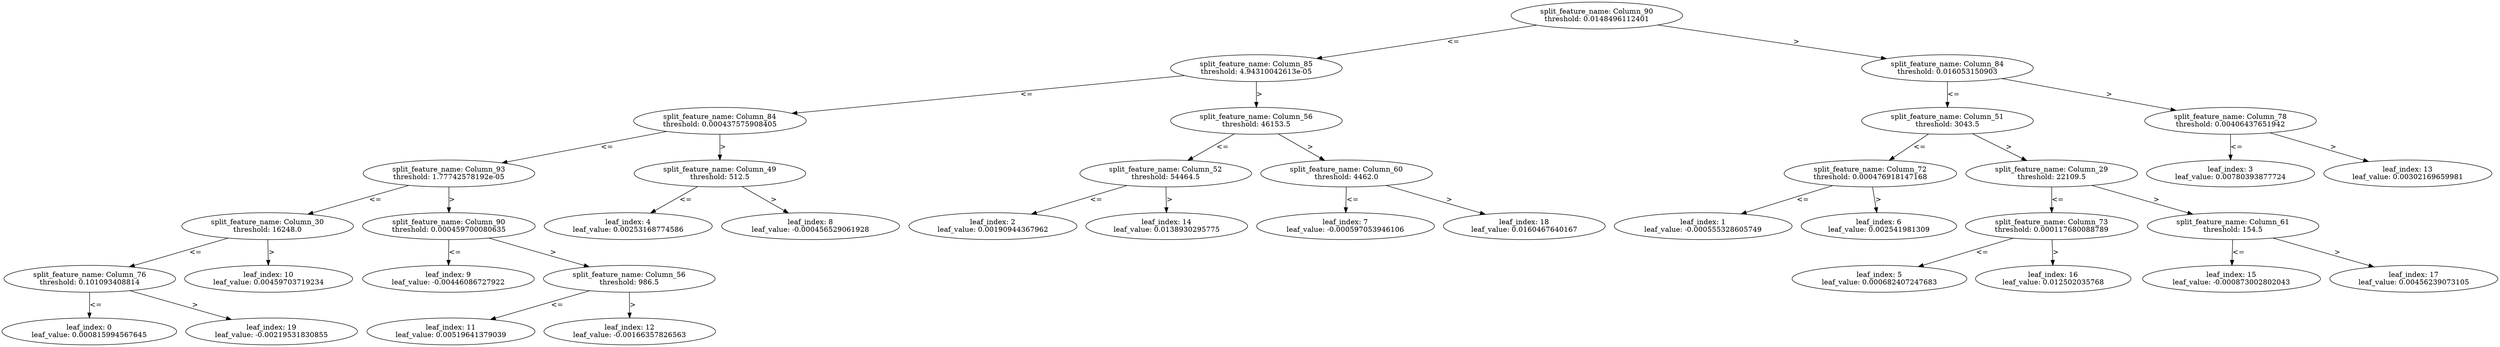 digraph Tree66 {
	split0 [label="split_feature_name: Column_90\nthreshold: 0.0148496112401"]
	split1 [label="split_feature_name: Column_85\nthreshold: 4.94310042613e-05"]
	split3 [label="split_feature_name: Column_84\nthreshold: 0.000437575908405"]
	split8 [label="split_feature_name: Column_93\nthreshold: 1.77742578192e-05"]
	split9 [label="split_feature_name: Column_30\nthreshold: 16248.0"]
	split18 [label="split_feature_name: Column_76\nthreshold: 0.101093408814"]
	leaf0 [label="leaf_index: 0\nleaf_value: 0.000815994567645"]
	split18 -> leaf0 [label="<="]
	leaf19 [label="leaf_index: 19\nleaf_value: -0.00219531830855"]
	split18 -> leaf19 [label=">"]
	split9 -> split18 [label="<="]
	leaf10 [label="leaf_index: 10\nleaf_value: 0.00459703719234"]
	split9 -> leaf10 [label=">"]
	split8 -> split9 [label="<="]
	split10 [label="split_feature_name: Column_90\nthreshold: 0.000459700080635"]
	leaf9 [label="leaf_index: 9\nleaf_value: -0.00446086727922"]
	split10 -> leaf9 [label="<="]
	split11 [label="split_feature_name: Column_56\nthreshold: 986.5"]
	leaf11 [label="leaf_index: 11\nleaf_value: 0.00519641379039"]
	split11 -> leaf11 [label="<="]
	leaf12 [label="leaf_index: 12\nleaf_value: -0.00166357826563"]
	split11 -> leaf12 [label=">"]
	split10 -> split11 [label=">"]
	split8 -> split10 [label=">"]
	split3 -> split8 [label="<="]
	split7 [label="split_feature_name: Column_49\nthreshold: 512.5"]
	leaf4 [label="leaf_index: 4\nleaf_value: 0.00253168774586"]
	split7 -> leaf4 [label="<="]
	leaf8 [label="leaf_index: 8\nleaf_value: -0.000456529061928"]
	split7 -> leaf8 [label=">"]
	split3 -> split7 [label=">"]
	split1 -> split3 [label="<="]
	split6 [label="split_feature_name: Column_56\nthreshold: 46153.5"]
	split13 [label="split_feature_name: Column_52\nthreshold: 54464.5"]
	leaf2 [label="leaf_index: 2\nleaf_value: 0.00190944367962"]
	split13 -> leaf2 [label="<="]
	leaf14 [label="leaf_index: 14\nleaf_value: 0.0138930295775"]
	split13 -> leaf14 [label=">"]
	split6 -> split13 [label="<="]
	split17 [label="split_feature_name: Column_60\nthreshold: 4462.0"]
	leaf7 [label="leaf_index: 7\nleaf_value: -0.000597053946106"]
	split17 -> leaf7 [label="<="]
	leaf18 [label="leaf_index: 18\nleaf_value: 0.0160467640167"]
	split17 -> leaf18 [label=">"]
	split6 -> split17 [label=">"]
	split1 -> split6 [label=">"]
	split0 -> split1 [label="<="]
	split2 [label="split_feature_name: Column_84\nthreshold: 0.016053150903"]
	split4 [label="split_feature_name: Column_51\nthreshold: 3043.5"]
	split5 [label="split_feature_name: Column_72\nthreshold: 0.000476918147168"]
	leaf1 [label="leaf_index: 1\nleaf_value: -0.000555328605749"]
	split5 -> leaf1 [label="<="]
	leaf6 [label="leaf_index: 6\nleaf_value: 0.002541981309"]
	split5 -> leaf6 [label=">"]
	split4 -> split5 [label="<="]
	split14 [label="split_feature_name: Column_29\nthreshold: 22109.5"]
	split15 [label="split_feature_name: Column_73\nthreshold: 0.000117680088789"]
	leaf5 [label="leaf_index: 5\nleaf_value: 0.000682407247683"]
	split15 -> leaf5 [label="<="]
	leaf16 [label="leaf_index: 16\nleaf_value: 0.012502035768"]
	split15 -> leaf16 [label=">"]
	split14 -> split15 [label="<="]
	split16 [label="split_feature_name: Column_61\nthreshold: 154.5"]
	leaf15 [label="leaf_index: 15\nleaf_value: -0.000873002802043"]
	split16 -> leaf15 [label="<="]
	leaf17 [label="leaf_index: 17\nleaf_value: 0.00456239073105"]
	split16 -> leaf17 [label=">"]
	split14 -> split16 [label=">"]
	split4 -> split14 [label=">"]
	split2 -> split4 [label="<="]
	split12 [label="split_feature_name: Column_78\nthreshold: 0.00406437651942"]
	leaf3 [label="leaf_index: 3\nleaf_value: 0.00780393877724"]
	split12 -> leaf3 [label="<="]
	leaf13 [label="leaf_index: 13\nleaf_value: 0.00302169659981"]
	split12 -> leaf13 [label=">"]
	split2 -> split12 [label=">"]
	split0 -> split2 [label=">"]
}
